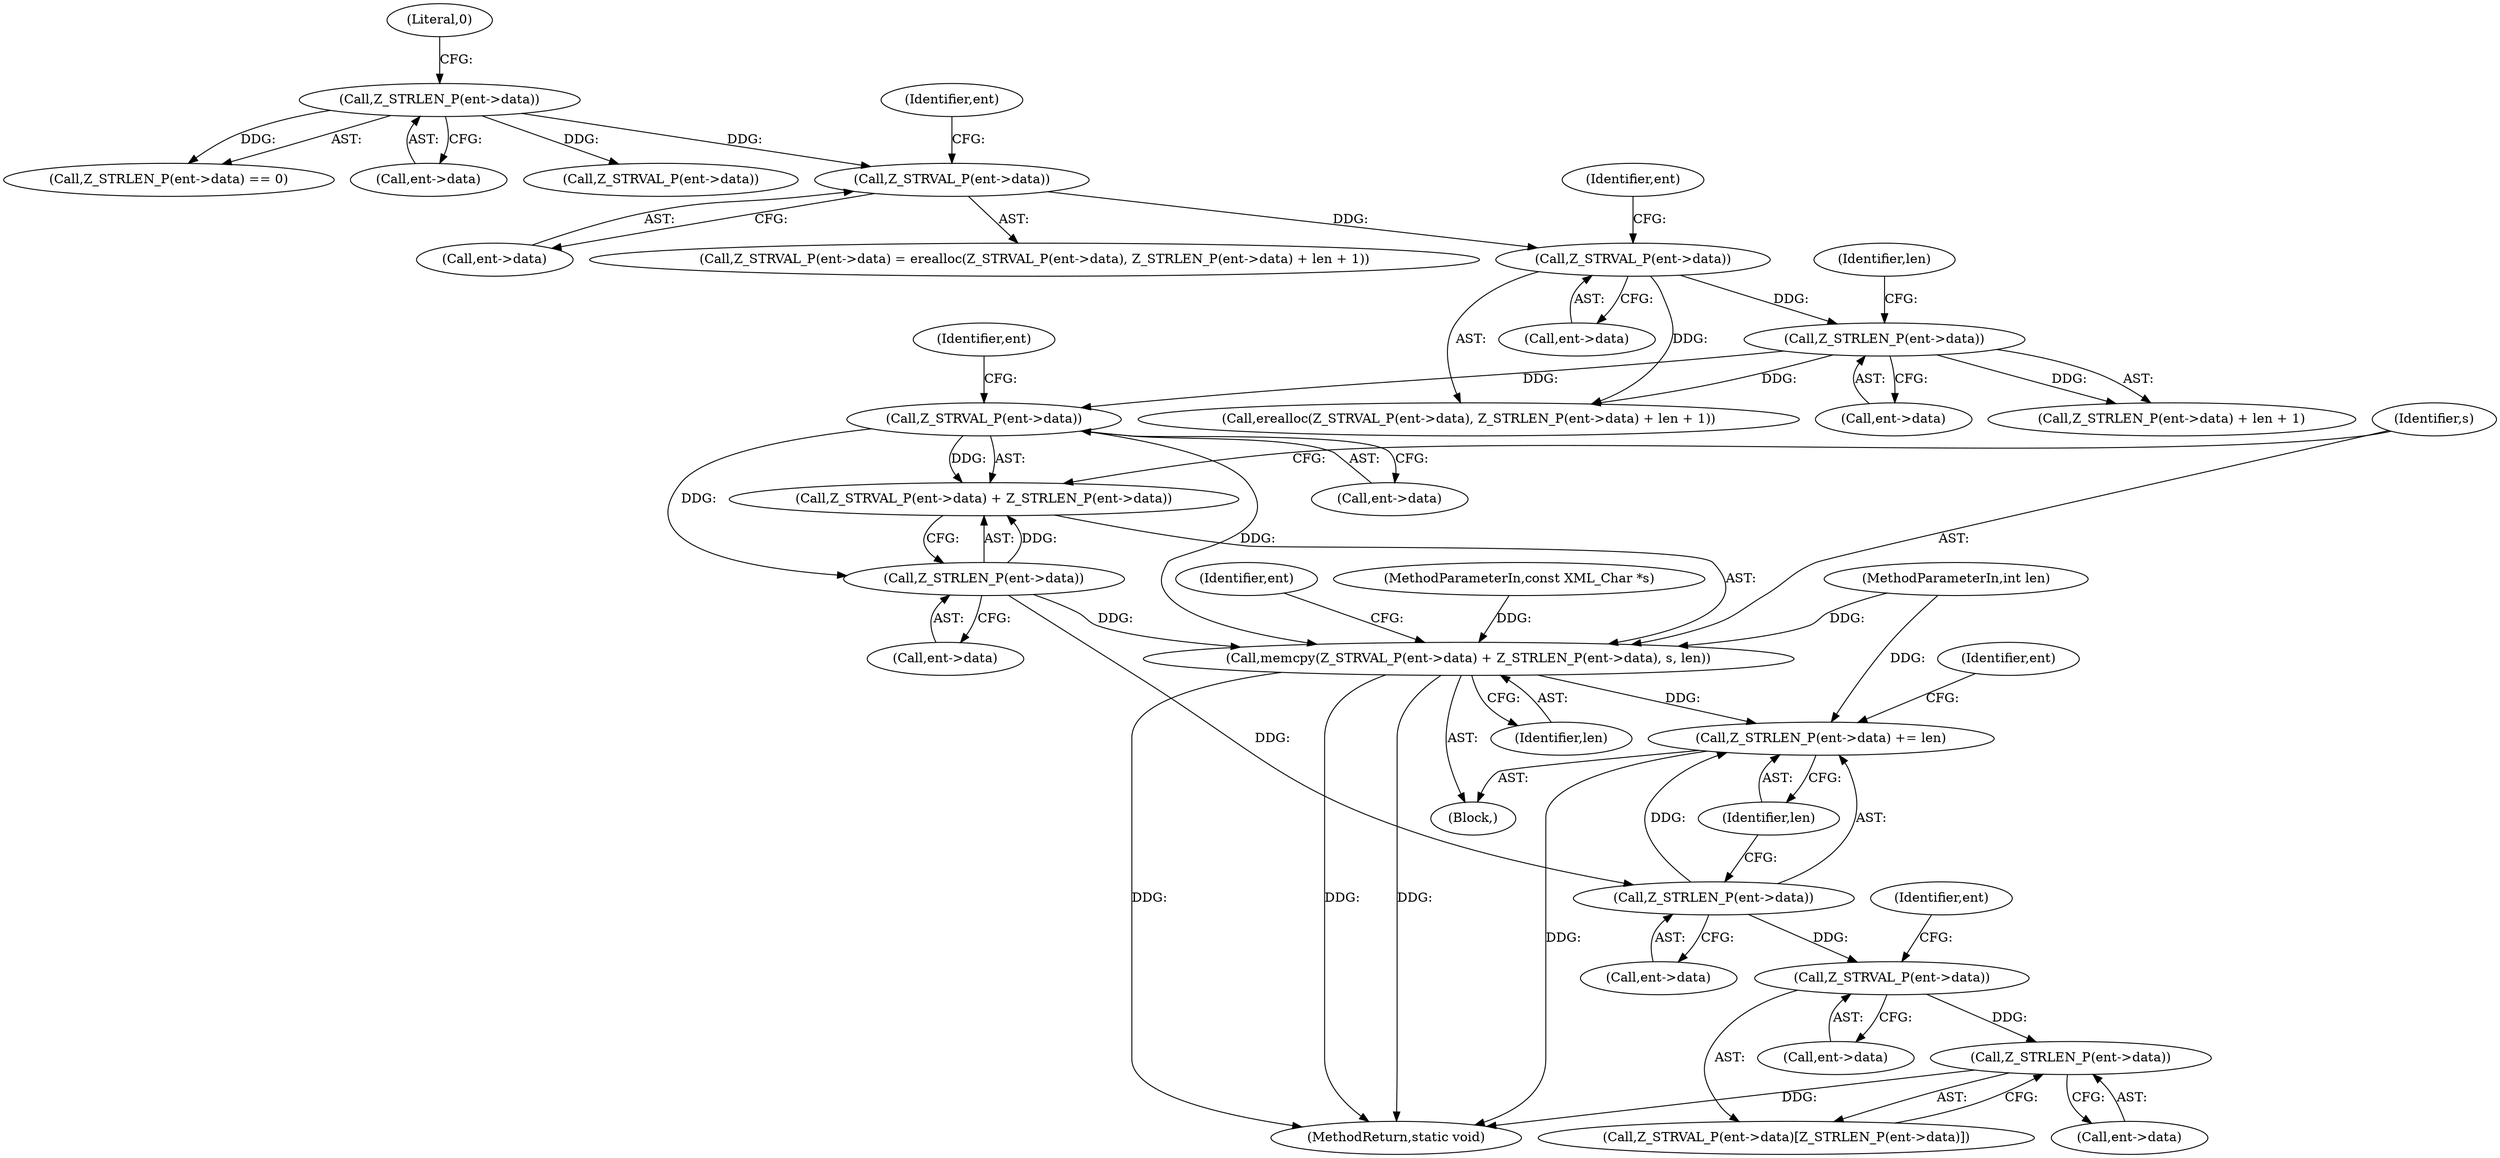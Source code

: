 digraph "0_php-src_426aeb2808955ee3d3f52e0cfb102834cdb836a5?w=1@pointer" {
"1000185" [label="(Call,Z_STRVAL_P(ent->data))"];
"1000176" [label="(Call,Z_STRLEN_P(ent->data))"];
"1000171" [label="(Call,Z_STRVAL_P(ent->data))"];
"1000166" [label="(Call,Z_STRVAL_P(ent->data))"];
"1000138" [label="(Call,Z_STRLEN_P(ent->data))"];
"1000183" [label="(Call,memcpy(Z_STRVAL_P(ent->data) + Z_STRLEN_P(ent->data), s, len))"];
"1000195" [label="(Call,Z_STRLEN_P(ent->data) += len)"];
"1000184" [label="(Call,Z_STRVAL_P(ent->data) + Z_STRLEN_P(ent->data))"];
"1000189" [label="(Call,Z_STRLEN_P(ent->data))"];
"1000196" [label="(Call,Z_STRLEN_P(ent->data))"];
"1000203" [label="(Call,Z_STRVAL_P(ent->data))"];
"1000207" [label="(Call,Z_STRLEN_P(ent->data))"];
"1000204" [label="(Call,ent->data)"];
"1000137" [label="(Call,Z_STRLEN_P(ent->data) == 0)"];
"1000171" [label="(Call,Z_STRVAL_P(ent->data))"];
"1000176" [label="(Call,Z_STRLEN_P(ent->data))"];
"1000167" [label="(Call,ent->data)"];
"1000193" [label="(Identifier,s)"];
"1000202" [label="(Call,Z_STRVAL_P(ent->data)[Z_STRLEN_P(ent->data)])"];
"1000198" [label="(Identifier,ent)"];
"1000184" [label="(Call,Z_STRVAL_P(ent->data) + Z_STRLEN_P(ent->data))"];
"1000208" [label="(Call,ent->data)"];
"1000165" [label="(Call,Z_STRVAL_P(ent->data) = erealloc(Z_STRVAL_P(ent->data), Z_STRLEN_P(ent->data) + len + 1))"];
"1000164" [label="(Block,)"];
"1000197" [label="(Call,ent->data)"];
"1000189" [label="(Call,Z_STRLEN_P(ent->data))"];
"1000175" [label="(Call,Z_STRLEN_P(ent->data) + len + 1)"];
"1000177" [label="(Call,ent->data)"];
"1000178" [label="(Identifier,ent)"];
"1000195" [label="(Call,Z_STRLEN_P(ent->data) += len)"];
"1000194" [label="(Identifier,len)"];
"1000139" [label="(Call,ent->data)"];
"1000170" [label="(Call,erealloc(Z_STRVAL_P(ent->data), Z_STRLEN_P(ent->data) + len + 1))"];
"1000186" [label="(Call,ent->data)"];
"1000190" [label="(Call,ent->data)"];
"1000191" [label="(Identifier,ent)"];
"1000166" [label="(Call,Z_STRVAL_P(ent->data))"];
"1000104" [label="(MethodParameterIn,int len)"];
"1000477" [label="(MethodReturn,static void)"];
"1000200" [label="(Identifier,len)"];
"1000173" [label="(Identifier,ent)"];
"1000183" [label="(Call,memcpy(Z_STRVAL_P(ent->data) + Z_STRLEN_P(ent->data), s, len))"];
"1000138" [label="(Call,Z_STRLEN_P(ent->data))"];
"1000209" [label="(Identifier,ent)"];
"1000145" [label="(Call,Z_STRVAL_P(ent->data))"];
"1000172" [label="(Call,ent->data)"];
"1000142" [label="(Literal,0)"];
"1000103" [label="(MethodParameterIn,const XML_Char *s)"];
"1000205" [label="(Identifier,ent)"];
"1000203" [label="(Call,Z_STRVAL_P(ent->data))"];
"1000196" [label="(Call,Z_STRLEN_P(ent->data))"];
"1000181" [label="(Identifier,len)"];
"1000207" [label="(Call,Z_STRLEN_P(ent->data))"];
"1000185" [label="(Call,Z_STRVAL_P(ent->data))"];
"1000185" -> "1000184"  [label="AST: "];
"1000185" -> "1000186"  [label="CFG: "];
"1000186" -> "1000185"  [label="AST: "];
"1000191" -> "1000185"  [label="CFG: "];
"1000185" -> "1000183"  [label="DDG: "];
"1000185" -> "1000184"  [label="DDG: "];
"1000176" -> "1000185"  [label="DDG: "];
"1000185" -> "1000189"  [label="DDG: "];
"1000176" -> "1000175"  [label="AST: "];
"1000176" -> "1000177"  [label="CFG: "];
"1000177" -> "1000176"  [label="AST: "];
"1000181" -> "1000176"  [label="CFG: "];
"1000176" -> "1000170"  [label="DDG: "];
"1000176" -> "1000175"  [label="DDG: "];
"1000171" -> "1000176"  [label="DDG: "];
"1000171" -> "1000170"  [label="AST: "];
"1000171" -> "1000172"  [label="CFG: "];
"1000172" -> "1000171"  [label="AST: "];
"1000178" -> "1000171"  [label="CFG: "];
"1000171" -> "1000170"  [label="DDG: "];
"1000166" -> "1000171"  [label="DDG: "];
"1000166" -> "1000165"  [label="AST: "];
"1000166" -> "1000167"  [label="CFG: "];
"1000167" -> "1000166"  [label="AST: "];
"1000173" -> "1000166"  [label="CFG: "];
"1000138" -> "1000166"  [label="DDG: "];
"1000138" -> "1000137"  [label="AST: "];
"1000138" -> "1000139"  [label="CFG: "];
"1000139" -> "1000138"  [label="AST: "];
"1000142" -> "1000138"  [label="CFG: "];
"1000138" -> "1000137"  [label="DDG: "];
"1000138" -> "1000145"  [label="DDG: "];
"1000183" -> "1000164"  [label="AST: "];
"1000183" -> "1000194"  [label="CFG: "];
"1000184" -> "1000183"  [label="AST: "];
"1000193" -> "1000183"  [label="AST: "];
"1000194" -> "1000183"  [label="AST: "];
"1000198" -> "1000183"  [label="CFG: "];
"1000183" -> "1000477"  [label="DDG: "];
"1000183" -> "1000477"  [label="DDG: "];
"1000183" -> "1000477"  [label="DDG: "];
"1000189" -> "1000183"  [label="DDG: "];
"1000103" -> "1000183"  [label="DDG: "];
"1000104" -> "1000183"  [label="DDG: "];
"1000183" -> "1000195"  [label="DDG: "];
"1000195" -> "1000164"  [label="AST: "];
"1000195" -> "1000200"  [label="CFG: "];
"1000196" -> "1000195"  [label="AST: "];
"1000200" -> "1000195"  [label="AST: "];
"1000205" -> "1000195"  [label="CFG: "];
"1000195" -> "1000477"  [label="DDG: "];
"1000104" -> "1000195"  [label="DDG: "];
"1000196" -> "1000195"  [label="DDG: "];
"1000184" -> "1000189"  [label="CFG: "];
"1000189" -> "1000184"  [label="AST: "];
"1000193" -> "1000184"  [label="CFG: "];
"1000189" -> "1000184"  [label="DDG: "];
"1000189" -> "1000190"  [label="CFG: "];
"1000190" -> "1000189"  [label="AST: "];
"1000189" -> "1000196"  [label="DDG: "];
"1000196" -> "1000197"  [label="CFG: "];
"1000197" -> "1000196"  [label="AST: "];
"1000200" -> "1000196"  [label="CFG: "];
"1000196" -> "1000203"  [label="DDG: "];
"1000203" -> "1000202"  [label="AST: "];
"1000203" -> "1000204"  [label="CFG: "];
"1000204" -> "1000203"  [label="AST: "];
"1000209" -> "1000203"  [label="CFG: "];
"1000203" -> "1000207"  [label="DDG: "];
"1000207" -> "1000202"  [label="AST: "];
"1000207" -> "1000208"  [label="CFG: "];
"1000208" -> "1000207"  [label="AST: "];
"1000202" -> "1000207"  [label="CFG: "];
"1000207" -> "1000477"  [label="DDG: "];
}
